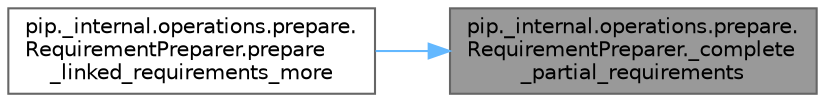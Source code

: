digraph "pip._internal.operations.prepare.RequirementPreparer._complete_partial_requirements"
{
 // LATEX_PDF_SIZE
  bgcolor="transparent";
  edge [fontname=Helvetica,fontsize=10,labelfontname=Helvetica,labelfontsize=10];
  node [fontname=Helvetica,fontsize=10,shape=box,height=0.2,width=0.4];
  rankdir="RL";
  Node1 [id="Node000001",label="pip._internal.operations.prepare.\lRequirementPreparer._complete\l_partial_requirements",height=0.2,width=0.4,color="gray40", fillcolor="grey60", style="filled", fontcolor="black",tooltip=" "];
  Node1 -> Node2 [id="edge1_Node000001_Node000002",dir="back",color="steelblue1",style="solid",tooltip=" "];
  Node2 [id="Node000002",label="pip._internal.operations.prepare.\lRequirementPreparer.prepare\l_linked_requirements_more",height=0.2,width=0.4,color="grey40", fillcolor="white", style="filled",URL="$classpip_1_1__internal_1_1operations_1_1prepare_1_1_requirement_preparer.html#a396b18550205e1d5051fe34409545674",tooltip=" "];
}
